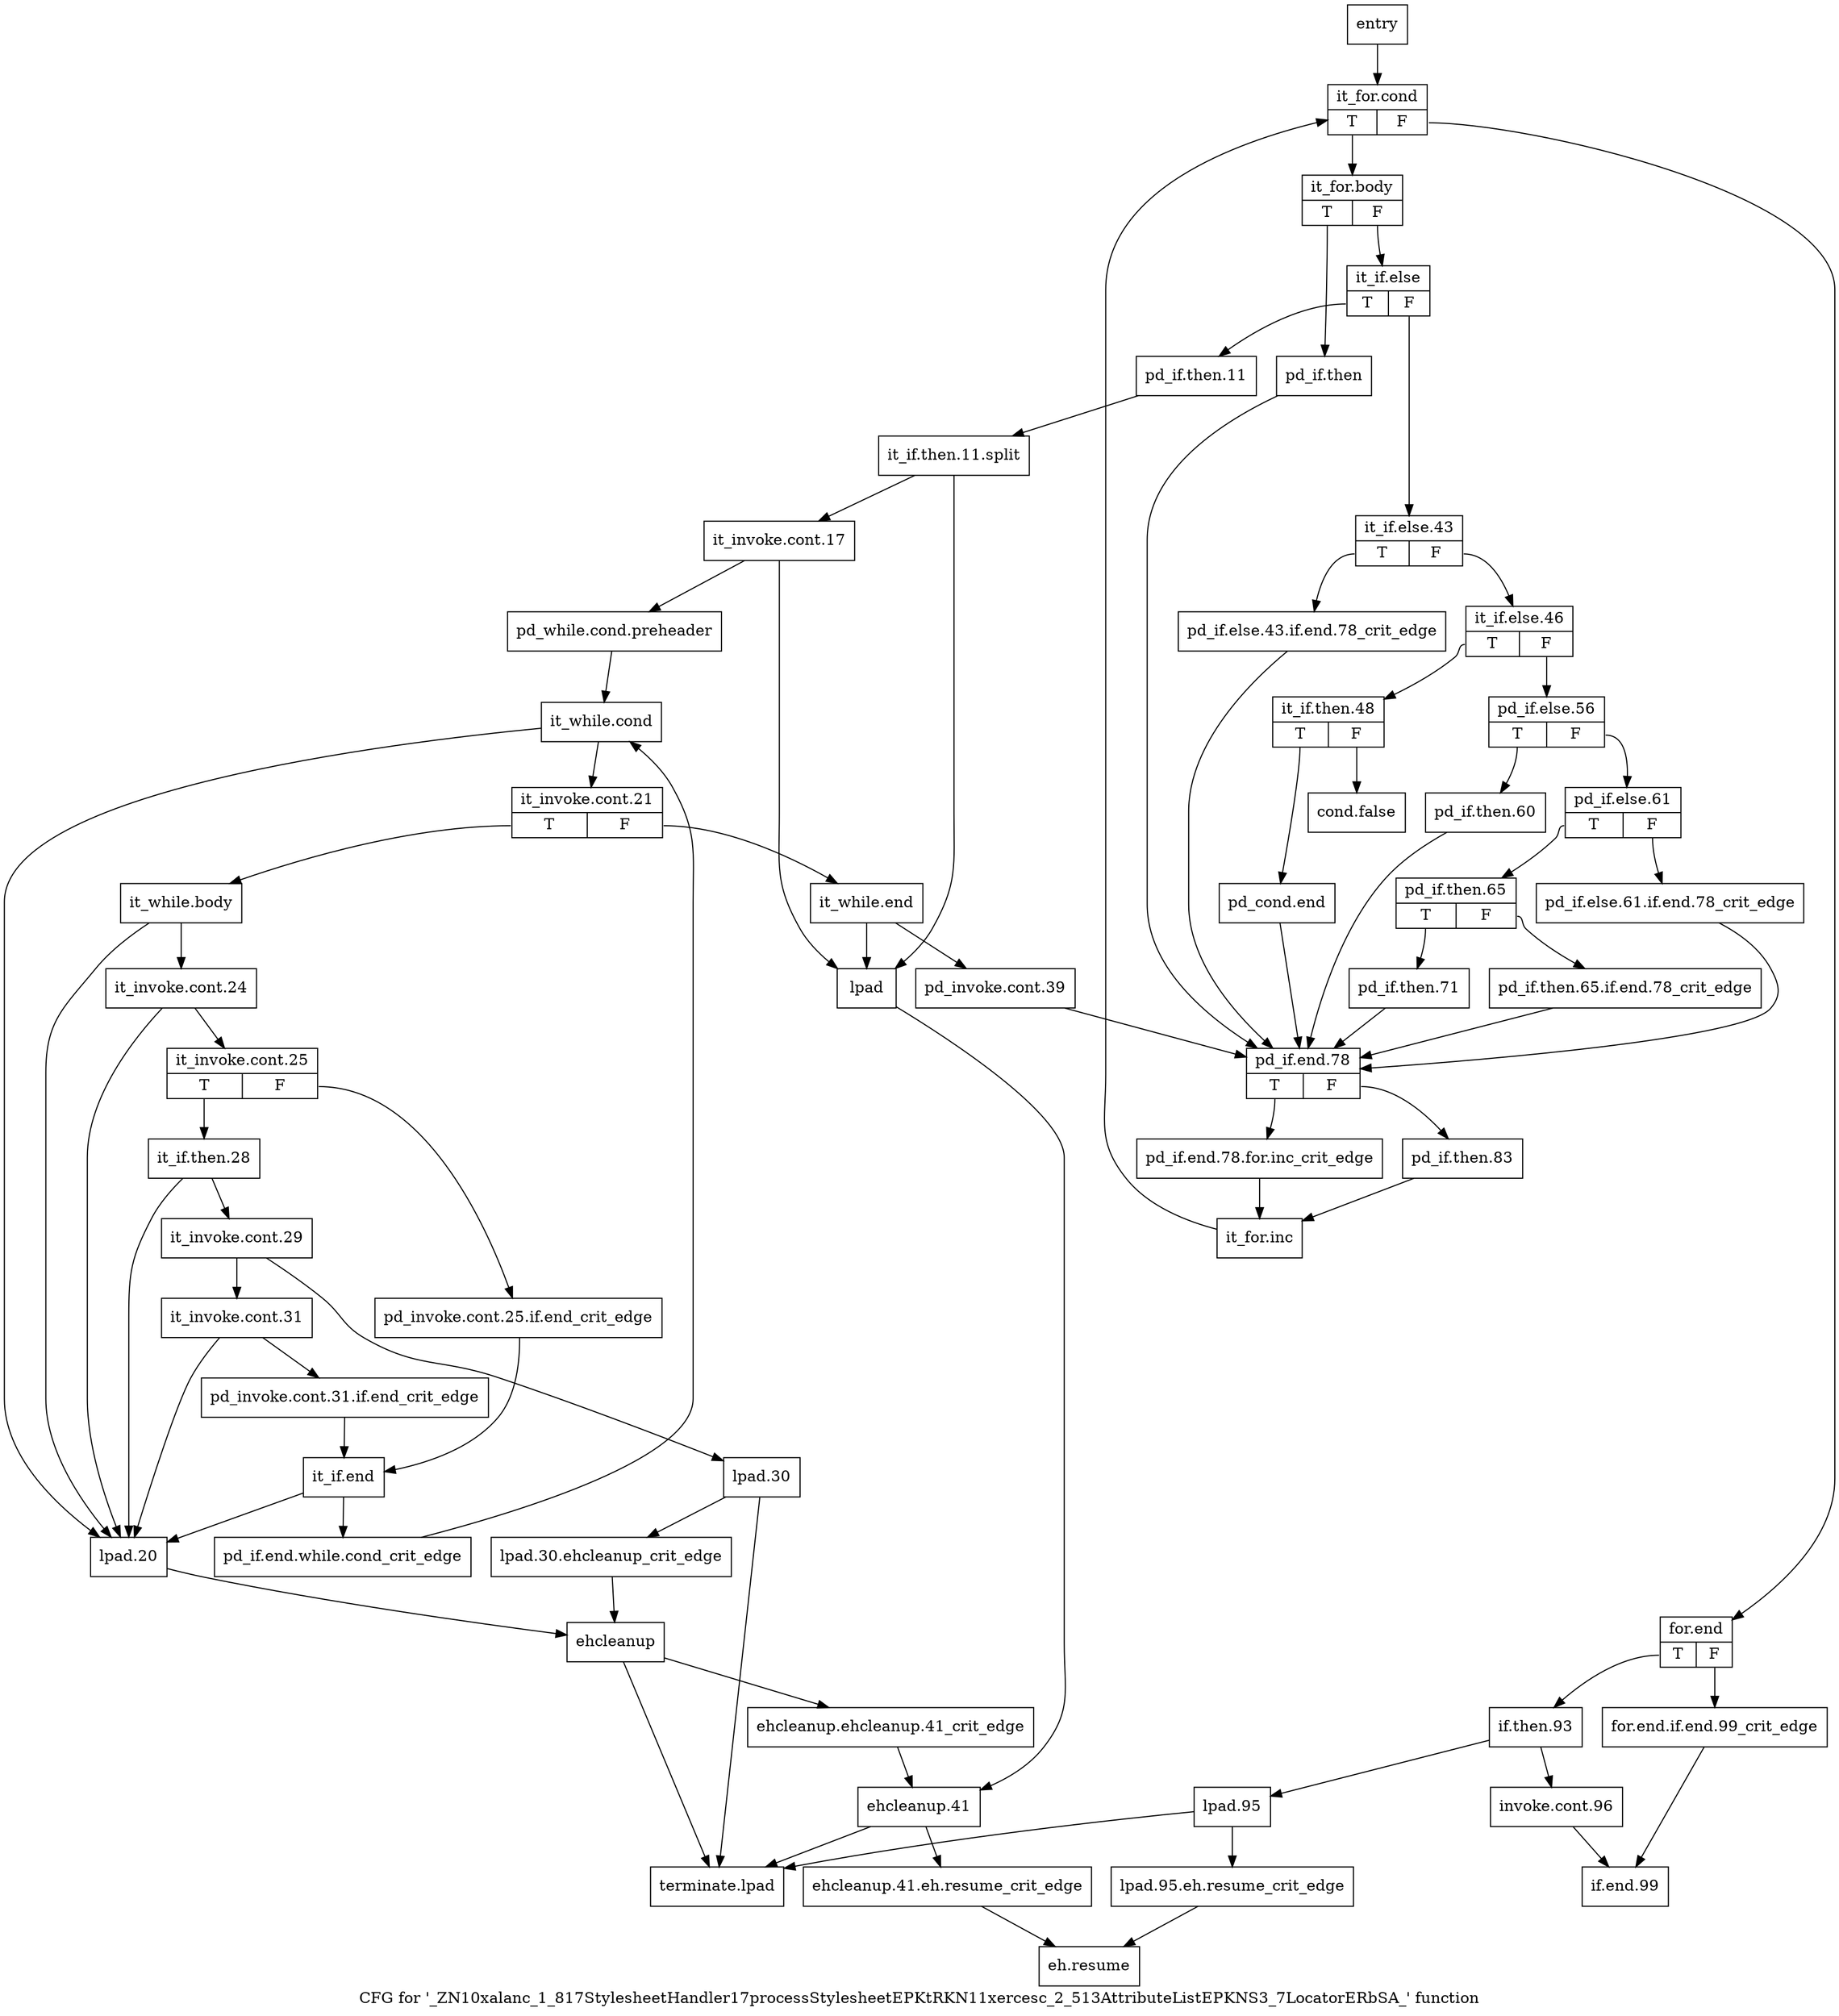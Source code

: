 digraph "CFG for '_ZN10xalanc_1_817StylesheetHandler17processStylesheetEPKtRKN11xercesc_2_513AttributeListEPKNS3_7LocatorERbSA_' function" {
	label="CFG for '_ZN10xalanc_1_817StylesheetHandler17processStylesheetEPKtRKN11xercesc_2_513AttributeListEPKNS3_7LocatorERbSA_' function";

	Node0x809a390 [shape=record,label="{entry}"];
	Node0x809a390 -> Node0x809a3e0;
	Node0x809a3e0 [shape=record,label="{it_for.cond|{<s0>T|<s1>F}}"];
	Node0x809a3e0:s0 -> Node0x809a430;
	Node0x809a3e0:s1 -> Node0x809b340;
	Node0x809a430 [shape=record,label="{it_for.body|{<s0>T|<s1>F}}"];
	Node0x809a430:s0 -> Node0x809a480;
	Node0x809a430:s1 -> Node0x809a4d0;
	Node0x809a480 [shape=record,label="{pd_if.then}"];
	Node0x809a480 -> Node0x809b200;
	Node0x809a4d0 [shape=record,label="{it_if.else|{<s0>T|<s1>F}}"];
	Node0x809a4d0:s0 -> Node0x809a520;
	Node0x809a4d0:s1 -> Node0x809adf0;
	Node0x809a520 [shape=record,label="{pd_if.then.11}"];
	Node0x809a520 -> Node0xc4e1c40;
	Node0xc4e1c40 [shape=record,label="{it_if.then.11.split}"];
	Node0xc4e1c40 -> Node0x809a570;
	Node0xc4e1c40 -> Node0x809a930;
	Node0x809a570 [shape=record,label="{it_invoke.cont.17}"];
	Node0x809a570 -> Node0x809a5c0;
	Node0x809a570 -> Node0x809a930;
	Node0x809a5c0 [shape=record,label="{pd_while.cond.preheader}"];
	Node0x809a5c0 -> Node0x809a610;
	Node0x809a610 [shape=record,label="{it_while.cond}"];
	Node0x809a610 -> Node0x809a660;
	Node0x809a610 -> Node0x809aa80;
	Node0x809a660 [shape=record,label="{it_invoke.cont.21|{<s0>T|<s1>F}}"];
	Node0x809a660:s0 -> Node0x809a6b0;
	Node0x809a660:s1 -> Node0x809ac10;
	Node0x809a6b0 [shape=record,label="{it_while.body}"];
	Node0x809a6b0 -> Node0x809a700;
	Node0x809a6b0 -> Node0x809aa80;
	Node0x809a700 [shape=record,label="{it_invoke.cont.24}"];
	Node0x809a700 -> Node0x809a750;
	Node0x809a700 -> Node0x809aa80;
	Node0x809a750 [shape=record,label="{it_invoke.cont.25|{<s0>T|<s1>F}}"];
	Node0x809a750:s0 -> Node0x809a7f0;
	Node0x809a750:s1 -> Node0x809a7a0;
	Node0x809a7a0 [shape=record,label="{pd_invoke.cont.25.if.end_crit_edge}"];
	Node0x809a7a0 -> Node0x809ab70;
	Node0x809a7f0 [shape=record,label="{it_if.then.28}"];
	Node0x809a7f0 -> Node0x809a840;
	Node0x809a7f0 -> Node0x809aa80;
	Node0x809a840 [shape=record,label="{it_invoke.cont.29}"];
	Node0x809a840 -> Node0x809a890;
	Node0x809a840 -> Node0x809aad0;
	Node0x809a890 [shape=record,label="{it_invoke.cont.31}"];
	Node0x809a890 -> Node0x809a8e0;
	Node0x809a890 -> Node0x809aa80;
	Node0x809a8e0 [shape=record,label="{pd_invoke.cont.31.if.end_crit_edge}"];
	Node0x809a8e0 -> Node0x809ab70;
	Node0x809a930 [shape=record,label="{lpad}"];
	Node0x809a930 -> Node0x809ad50;
	Node0x809aa80 [shape=record,label="{lpad.20}"];
	Node0x809aa80 -> Node0x809acb0;
	Node0x809aad0 [shape=record,label="{lpad.30}"];
	Node0x809aad0 -> Node0x809ab20;
	Node0x809aad0 -> Node0x809b5c0;
	Node0x809ab20 [shape=record,label="{lpad.30.ehcleanup_crit_edge}"];
	Node0x809ab20 -> Node0x809acb0;
	Node0x809ab70 [shape=record,label="{it_if.end}"];
	Node0x809ab70 -> Node0x809abc0;
	Node0x809ab70 -> Node0x809aa80;
	Node0x809abc0 [shape=record,label="{pd_if.end.while.cond_crit_edge}"];
	Node0x809abc0 -> Node0x809a610;
	Node0x809ac10 [shape=record,label="{it_while.end}"];
	Node0x809ac10 -> Node0x809ac60;
	Node0x809ac10 -> Node0x809a930;
	Node0x809ac60 [shape=record,label="{pd_invoke.cont.39}"];
	Node0x809ac60 -> Node0x809b200;
	Node0x809acb0 [shape=record,label="{ehcleanup}"];
	Node0x809acb0 -> Node0x809ad00;
	Node0x809acb0 -> Node0x809b5c0;
	Node0x809ad00 [shape=record,label="{ehcleanup.ehcleanup.41_crit_edge}"];
	Node0x809ad00 -> Node0x809ad50;
	Node0x809ad50 [shape=record,label="{ehcleanup.41}"];
	Node0x809ad50 -> Node0x809ada0;
	Node0x809ad50 -> Node0x809b5c0;
	Node0x809ada0 [shape=record,label="{ehcleanup.41.eh.resume_crit_edge}"];
	Node0x809ada0 -> Node0x809b570;
	Node0x809adf0 [shape=record,label="{it_if.else.43|{<s0>T|<s1>F}}"];
	Node0x809adf0:s0 -> Node0x809ae40;
	Node0x809adf0:s1 -> Node0x809ae90;
	Node0x809ae40 [shape=record,label="{pd_if.else.43.if.end.78_crit_edge}"];
	Node0x809ae40 -> Node0x809b200;
	Node0x809ae90 [shape=record,label="{it_if.else.46|{<s0>T|<s1>F}}"];
	Node0x809ae90:s0 -> Node0x809aee0;
	Node0x809ae90:s1 -> Node0x809afd0;
	Node0x809aee0 [shape=record,label="{it_if.then.48|{<s0>T|<s1>F}}"];
	Node0x809aee0:s0 -> Node0x809af80;
	Node0x809aee0:s1 -> Node0x809af30;
	Node0x809af30 [shape=record,label="{cond.false}"];
	Node0x809af80 [shape=record,label="{pd_cond.end}"];
	Node0x809af80 -> Node0x809b200;
	Node0x809afd0 [shape=record,label="{pd_if.else.56|{<s0>T|<s1>F}}"];
	Node0x809afd0:s0 -> Node0x809b020;
	Node0x809afd0:s1 -> Node0x809b070;
	Node0x809b020 [shape=record,label="{pd_if.then.60}"];
	Node0x809b020 -> Node0x809b200;
	Node0x809b070 [shape=record,label="{pd_if.else.61|{<s0>T|<s1>F}}"];
	Node0x809b070:s0 -> Node0x809b110;
	Node0x809b070:s1 -> Node0x809b0c0;
	Node0x809b0c0 [shape=record,label="{pd_if.else.61.if.end.78_crit_edge}"];
	Node0x809b0c0 -> Node0x809b200;
	Node0x809b110 [shape=record,label="{pd_if.then.65|{<s0>T|<s1>F}}"];
	Node0x809b110:s0 -> Node0x809b1b0;
	Node0x809b110:s1 -> Node0x809b160;
	Node0x809b160 [shape=record,label="{pd_if.then.65.if.end.78_crit_edge}"];
	Node0x809b160 -> Node0x809b200;
	Node0x809b1b0 [shape=record,label="{pd_if.then.71}"];
	Node0x809b1b0 -> Node0x809b200;
	Node0x809b200 [shape=record,label="{pd_if.end.78|{<s0>T|<s1>F}}"];
	Node0x809b200:s0 -> Node0x809b250;
	Node0x809b200:s1 -> Node0x809b2a0;
	Node0x809b250 [shape=record,label="{pd_if.end.78.for.inc_crit_edge}"];
	Node0x809b250 -> Node0x809b2f0;
	Node0x809b2a0 [shape=record,label="{pd_if.then.83}"];
	Node0x809b2a0 -> Node0x809b2f0;
	Node0x809b2f0 [shape=record,label="{it_for.inc}"];
	Node0x809b2f0 -> Node0x809a3e0;
	Node0x809b340 [shape=record,label="{for.end|{<s0>T|<s1>F}}"];
	Node0x809b340:s0 -> Node0x809b3e0;
	Node0x809b340:s1 -> Node0x809b390;
	Node0x809b390 [shape=record,label="{for.end.if.end.99_crit_edge}"];
	Node0x809b390 -> Node0x809b520;
	Node0x809b3e0 [shape=record,label="{if.then.93}"];
	Node0x809b3e0 -> Node0x809b430;
	Node0x809b3e0 -> Node0x809b480;
	Node0x809b430 [shape=record,label="{invoke.cont.96}"];
	Node0x809b430 -> Node0x809b520;
	Node0x809b480 [shape=record,label="{lpad.95}"];
	Node0x809b480 -> Node0x809b4d0;
	Node0x809b480 -> Node0x809b5c0;
	Node0x809b4d0 [shape=record,label="{lpad.95.eh.resume_crit_edge}"];
	Node0x809b4d0 -> Node0x809b570;
	Node0x809b520 [shape=record,label="{if.end.99}"];
	Node0x809b570 [shape=record,label="{eh.resume}"];
	Node0x809b5c0 [shape=record,label="{terminate.lpad}"];
}
